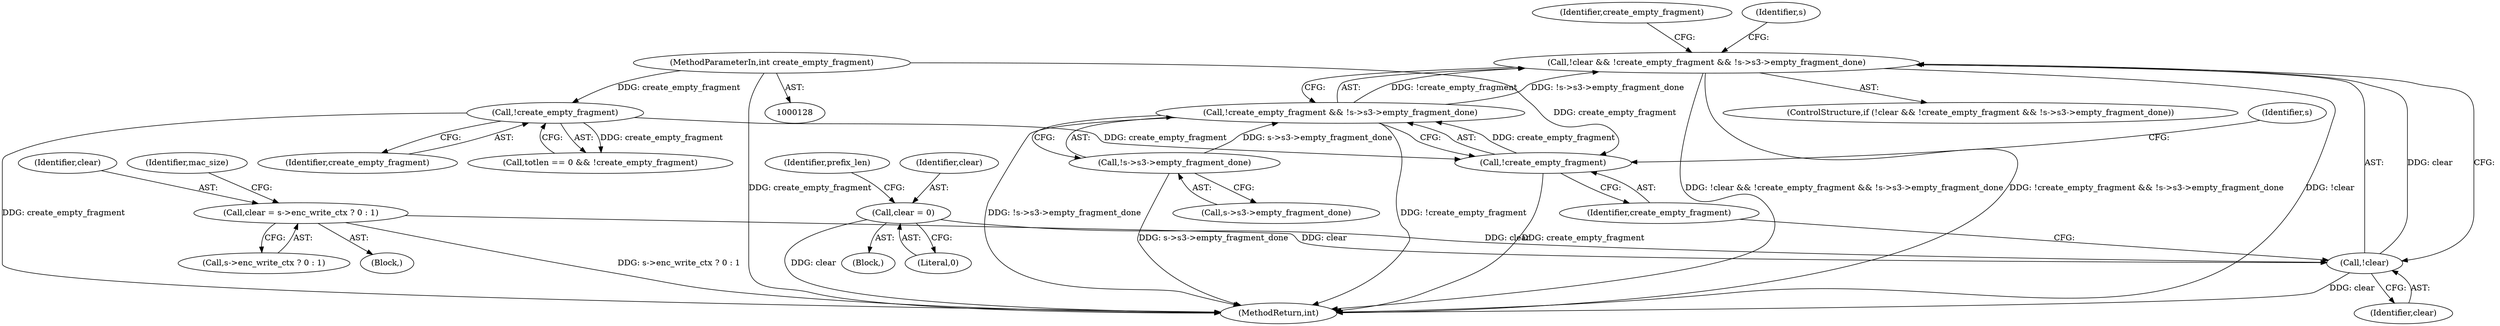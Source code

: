digraph "0_openssl_4ad93618d26a3ea23d36ad5498ff4f59eff3a4d2@API" {
"1000278" [label="(Call,!clear && !create_empty_fragment && !s->s3->empty_fragment_done)"];
"1000279" [label="(Call,!clear)"];
"1000253" [label="(Call,clear = s->enc_write_ctx ? 0 : 1)"];
"1000142" [label="(Call,clear = 0)"];
"1000281" [label="(Call,!create_empty_fragment && !s->s3->empty_fragment_done)"];
"1000282" [label="(Call,!create_empty_fragment)"];
"1000226" [label="(Call,!create_empty_fragment)"];
"1000134" [label="(MethodParameterIn,int create_empty_fragment)"];
"1000284" [label="(Call,!s->s3->empty_fragment_done)"];
"1000135" [label="(Block,)"];
"1000142" [label="(Call,clear = 0)"];
"1000282" [label="(Call,!create_empty_fragment)"];
"1000287" [label="(Identifier,s)"];
"1000254" [label="(Identifier,clear)"];
"1000227" [label="(Identifier,create_empty_fragment)"];
"1000280" [label="(Identifier,clear)"];
"1000340" [label="(Identifier,create_empty_fragment)"];
"1000278" [label="(Call,!clear && !create_empty_fragment && !s->s3->empty_fragment_done)"];
"1000253" [label="(Call,clear = s->enc_write_ctx ? 0 : 1)"];
"1000226" [label="(Call,!create_empty_fragment)"];
"1000277" [label="(ControlStructure,if (!clear && !create_empty_fragment && !s->s3->empty_fragment_done))"];
"1000252" [label="(Block,)"];
"1000284" [label="(Call,!s->s3->empty_fragment_done)"];
"1000262" [label="(Identifier,mac_size)"];
"1000285" [label="(Call,s->s3->empty_fragment_done)"];
"1000281" [label="(Call,!create_empty_fragment && !s->s3->empty_fragment_done)"];
"1000295" [label="(Identifier,s)"];
"1000144" [label="(Literal,0)"];
"1000143" [label="(Identifier,clear)"];
"1000222" [label="(Call,totlen == 0 && !create_empty_fragment)"];
"1000908" [label="(MethodReturn,int)"];
"1000255" [label="(Call,s->enc_write_ctx ? 0 : 1)"];
"1000283" [label="(Identifier,create_empty_fragment)"];
"1000147" [label="(Identifier,prefix_len)"];
"1000279" [label="(Call,!clear)"];
"1000134" [label="(MethodParameterIn,int create_empty_fragment)"];
"1000278" -> "1000277"  [label="AST: "];
"1000278" -> "1000279"  [label="CFG: "];
"1000278" -> "1000281"  [label="CFG: "];
"1000279" -> "1000278"  [label="AST: "];
"1000281" -> "1000278"  [label="AST: "];
"1000295" -> "1000278"  [label="CFG: "];
"1000340" -> "1000278"  [label="CFG: "];
"1000278" -> "1000908"  [label="DDG: !clear && !create_empty_fragment && !s->s3->empty_fragment_done"];
"1000278" -> "1000908"  [label="DDG: !create_empty_fragment && !s->s3->empty_fragment_done"];
"1000278" -> "1000908"  [label="DDG: !clear"];
"1000279" -> "1000278"  [label="DDG: clear"];
"1000281" -> "1000278"  [label="DDG: !create_empty_fragment"];
"1000281" -> "1000278"  [label="DDG: !s->s3->empty_fragment_done"];
"1000279" -> "1000280"  [label="CFG: "];
"1000280" -> "1000279"  [label="AST: "];
"1000283" -> "1000279"  [label="CFG: "];
"1000279" -> "1000908"  [label="DDG: clear"];
"1000253" -> "1000279"  [label="DDG: clear"];
"1000142" -> "1000279"  [label="DDG: clear"];
"1000253" -> "1000252"  [label="AST: "];
"1000253" -> "1000255"  [label="CFG: "];
"1000254" -> "1000253"  [label="AST: "];
"1000255" -> "1000253"  [label="AST: "];
"1000262" -> "1000253"  [label="CFG: "];
"1000253" -> "1000908"  [label="DDG: s->enc_write_ctx ? 0 : 1"];
"1000142" -> "1000135"  [label="AST: "];
"1000142" -> "1000144"  [label="CFG: "];
"1000143" -> "1000142"  [label="AST: "];
"1000144" -> "1000142"  [label="AST: "];
"1000147" -> "1000142"  [label="CFG: "];
"1000142" -> "1000908"  [label="DDG: clear"];
"1000281" -> "1000282"  [label="CFG: "];
"1000281" -> "1000284"  [label="CFG: "];
"1000282" -> "1000281"  [label="AST: "];
"1000284" -> "1000281"  [label="AST: "];
"1000281" -> "1000908"  [label="DDG: !create_empty_fragment"];
"1000281" -> "1000908"  [label="DDG: !s->s3->empty_fragment_done"];
"1000282" -> "1000281"  [label="DDG: create_empty_fragment"];
"1000284" -> "1000281"  [label="DDG: s->s3->empty_fragment_done"];
"1000282" -> "1000283"  [label="CFG: "];
"1000283" -> "1000282"  [label="AST: "];
"1000287" -> "1000282"  [label="CFG: "];
"1000282" -> "1000908"  [label="DDG: create_empty_fragment"];
"1000226" -> "1000282"  [label="DDG: create_empty_fragment"];
"1000134" -> "1000282"  [label="DDG: create_empty_fragment"];
"1000226" -> "1000222"  [label="AST: "];
"1000226" -> "1000227"  [label="CFG: "];
"1000227" -> "1000226"  [label="AST: "];
"1000222" -> "1000226"  [label="CFG: "];
"1000226" -> "1000908"  [label="DDG: create_empty_fragment"];
"1000226" -> "1000222"  [label="DDG: create_empty_fragment"];
"1000134" -> "1000226"  [label="DDG: create_empty_fragment"];
"1000134" -> "1000128"  [label="AST: "];
"1000134" -> "1000908"  [label="DDG: create_empty_fragment"];
"1000284" -> "1000285"  [label="CFG: "];
"1000285" -> "1000284"  [label="AST: "];
"1000284" -> "1000908"  [label="DDG: s->s3->empty_fragment_done"];
}
